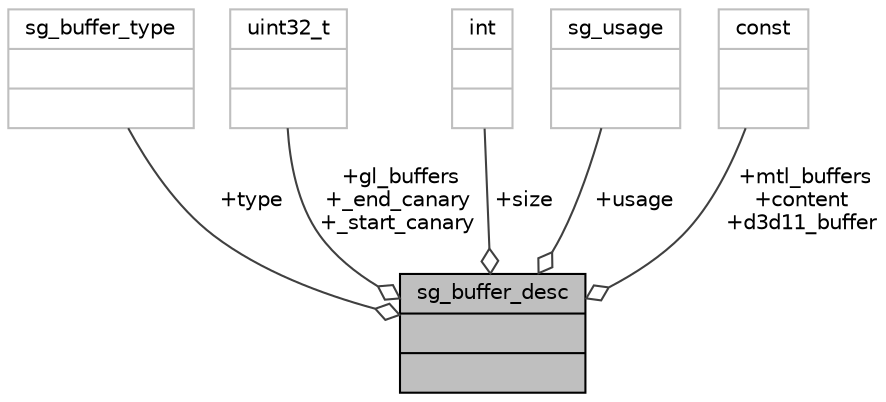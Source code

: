 digraph "sg_buffer_desc"
{
 // INTERACTIVE_SVG=YES
  bgcolor="transparent";
  edge [fontname="Helvetica",fontsize="10",labelfontname="Helvetica",labelfontsize="10"];
  node [fontname="Helvetica",fontsize="10",shape=record];
  Node1 [label="{sg_buffer_desc\n||}",height=0.2,width=0.4,color="black", fillcolor="grey75", style="filled", fontcolor="black"];
  Node2 -> Node1 [color="grey25",fontsize="10",style="solid",label=" +type" ,arrowhead="odiamond",fontname="Helvetica"];
  Node2 [label="{sg_buffer_type\n||}",height=0.2,width=0.4,color="grey75"];
  Node3 -> Node1 [color="grey25",fontsize="10",style="solid",label=" +gl_buffers\n+_end_canary\n+_start_canary" ,arrowhead="odiamond",fontname="Helvetica"];
  Node3 [label="{uint32_t\n||}",height=0.2,width=0.4,color="grey75"];
  Node4 -> Node1 [color="grey25",fontsize="10",style="solid",label=" +size" ,arrowhead="odiamond",fontname="Helvetica"];
  Node4 [label="{int\n||}",height=0.2,width=0.4,color="grey75"];
  Node5 -> Node1 [color="grey25",fontsize="10",style="solid",label=" +usage" ,arrowhead="odiamond",fontname="Helvetica"];
  Node5 [label="{sg_usage\n||}",height=0.2,width=0.4,color="grey75"];
  Node6 -> Node1 [color="grey25",fontsize="10",style="solid",label=" +mtl_buffers\n+content\n+d3d11_buffer" ,arrowhead="odiamond",fontname="Helvetica"];
  Node6 [label="{const\n||}",height=0.2,width=0.4,color="grey75"];
}
